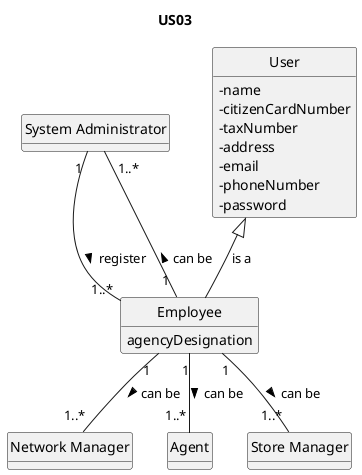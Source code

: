 @startuml
skinparam monochrome true
skinparam packageStyle rectangle
skinparam shadowing false

'left to right direction

skinparam classAttributeIconSize 0

hide circle
hide methods

title US03



class "System Administrator" as SA {

}

class Employee {
   agencyDesignation

}

class User {
    - name
    - citizenCardNumber
    - taxNumber
    - address
    - email
    - phoneNumber
    -password
}

class "Network Manager" as NM {
}

class Agent {
}

class "Store Manager" as SM {
}


.SA "      1" -- "1..*" .Employee : register >
.User <|-- .Employee : is a
.Employee "         1" -- "  1..*" .SA : can be >
.Employee "1" -- "1..*" .Agent : can be >
.Employee "1"-- "1..*" .SM : can be >
.Employee "1" -- "1..*" .NM : can be >
@enduml